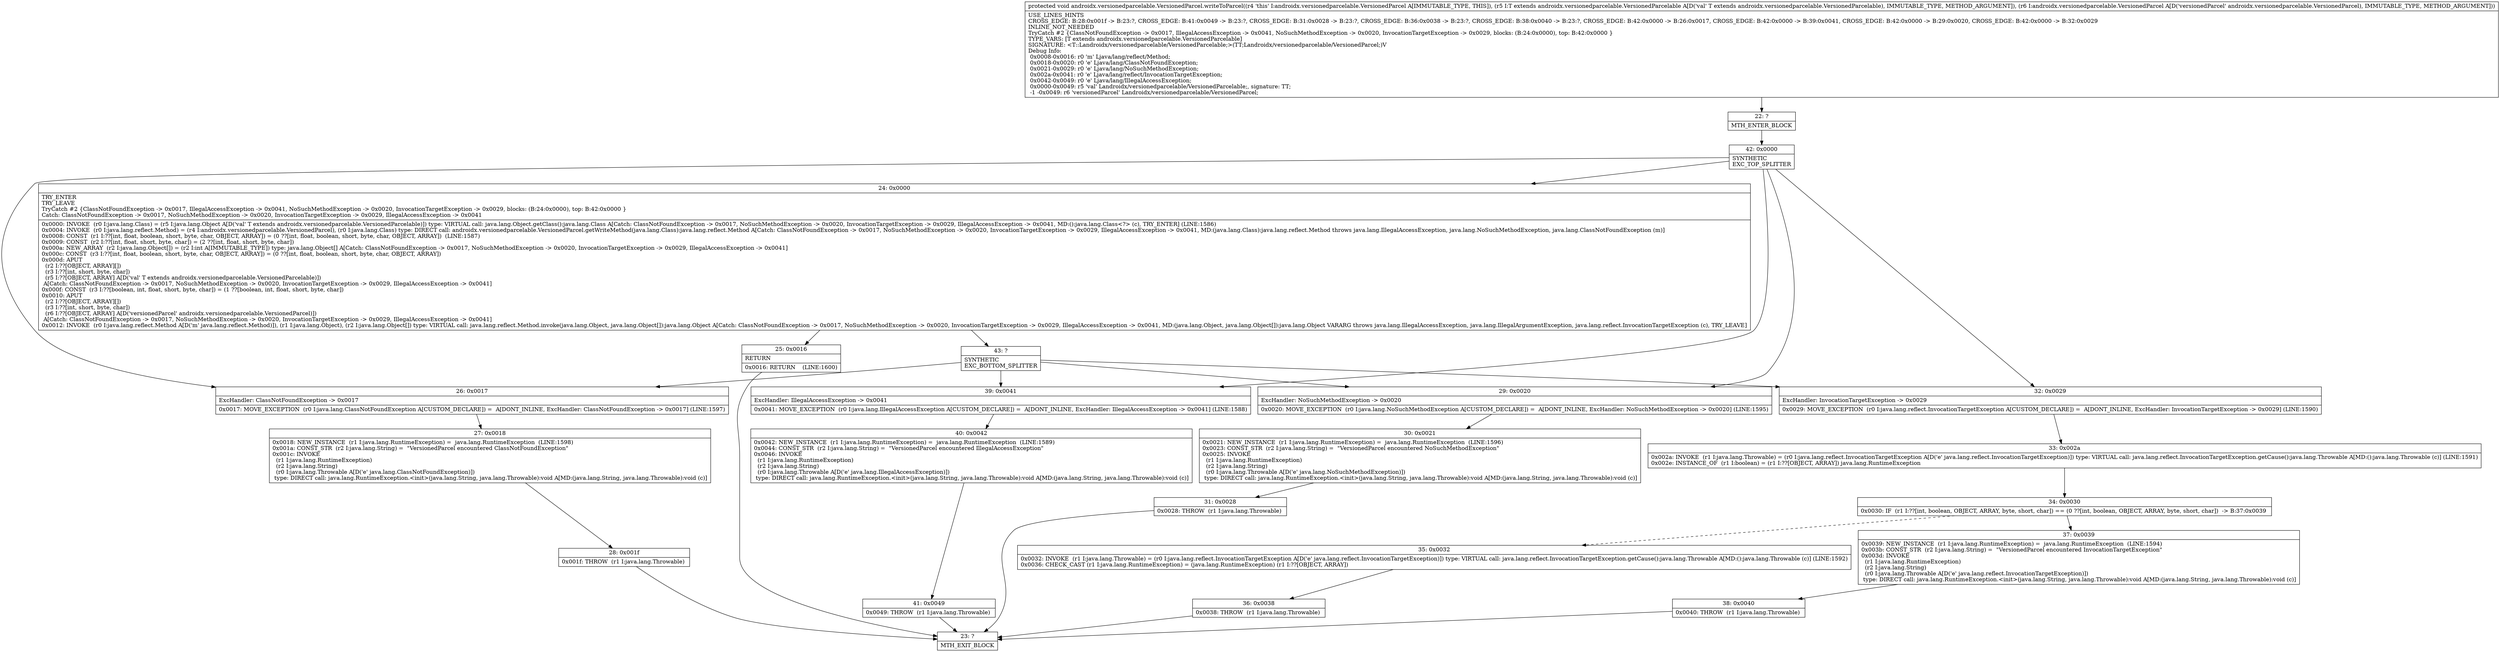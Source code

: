 digraph "CFG forandroidx.versionedparcelable.VersionedParcel.writeToParcel(Landroidx\/versionedparcelable\/VersionedParcelable;Landroidx\/versionedparcelable\/VersionedParcel;)V" {
Node_22 [shape=record,label="{22\:\ ?|MTH_ENTER_BLOCK\l}"];
Node_42 [shape=record,label="{42\:\ 0x0000|SYNTHETIC\lEXC_TOP_SPLITTER\l}"];
Node_24 [shape=record,label="{24\:\ 0x0000|TRY_ENTER\lTRY_LEAVE\lTryCatch #2 \{ClassNotFoundException \-\> 0x0017, IllegalAccessException \-\> 0x0041, NoSuchMethodException \-\> 0x0020, InvocationTargetException \-\> 0x0029, blocks: (B:24:0x0000), top: B:42:0x0000 \}\lCatch: ClassNotFoundException \-\> 0x0017, NoSuchMethodException \-\> 0x0020, InvocationTargetException \-\> 0x0029, IllegalAccessException \-\> 0x0041\l|0x0000: INVOKE  (r0 I:java.lang.Class) = (r5 I:java.lang.Object A[D('val' T extends androidx.versionedparcelable.VersionedParcelable)]) type: VIRTUAL call: java.lang.Object.getClass():java.lang.Class A[Catch: ClassNotFoundException \-\> 0x0017, NoSuchMethodException \-\> 0x0020, InvocationTargetException \-\> 0x0029, IllegalAccessException \-\> 0x0041, MD:():java.lang.Class\<?\> (c), TRY_ENTER] (LINE:1586)\l0x0004: INVOKE  (r0 I:java.lang.reflect.Method) = (r4 I:androidx.versionedparcelable.VersionedParcel), (r0 I:java.lang.Class) type: DIRECT call: androidx.versionedparcelable.VersionedParcel.getWriteMethod(java.lang.Class):java.lang.reflect.Method A[Catch: ClassNotFoundException \-\> 0x0017, NoSuchMethodException \-\> 0x0020, InvocationTargetException \-\> 0x0029, IllegalAccessException \-\> 0x0041, MD:(java.lang.Class):java.lang.reflect.Method throws java.lang.IllegalAccessException, java.lang.NoSuchMethodException, java.lang.ClassNotFoundException (m)]\l0x0008: CONST  (r1 I:??[int, float, boolean, short, byte, char, OBJECT, ARRAY]) = (0 ??[int, float, boolean, short, byte, char, OBJECT, ARRAY])  (LINE:1587)\l0x0009: CONST  (r2 I:??[int, float, short, byte, char]) = (2 ??[int, float, short, byte, char]) \l0x000a: NEW_ARRAY  (r2 I:java.lang.Object[]) = (r2 I:int A[IMMUTABLE_TYPE]) type: java.lang.Object[] A[Catch: ClassNotFoundException \-\> 0x0017, NoSuchMethodException \-\> 0x0020, InvocationTargetException \-\> 0x0029, IllegalAccessException \-\> 0x0041]\l0x000c: CONST  (r3 I:??[int, float, boolean, short, byte, char, OBJECT, ARRAY]) = (0 ??[int, float, boolean, short, byte, char, OBJECT, ARRAY]) \l0x000d: APUT  \l  (r2 I:??[OBJECT, ARRAY][])\l  (r3 I:??[int, short, byte, char])\l  (r5 I:??[OBJECT, ARRAY] A[D('val' T extends androidx.versionedparcelable.VersionedParcelable)])\l A[Catch: ClassNotFoundException \-\> 0x0017, NoSuchMethodException \-\> 0x0020, InvocationTargetException \-\> 0x0029, IllegalAccessException \-\> 0x0041]\l0x000f: CONST  (r3 I:??[boolean, int, float, short, byte, char]) = (1 ??[boolean, int, float, short, byte, char]) \l0x0010: APUT  \l  (r2 I:??[OBJECT, ARRAY][])\l  (r3 I:??[int, short, byte, char])\l  (r6 I:??[OBJECT, ARRAY] A[D('versionedParcel' androidx.versionedparcelable.VersionedParcel)])\l A[Catch: ClassNotFoundException \-\> 0x0017, NoSuchMethodException \-\> 0x0020, InvocationTargetException \-\> 0x0029, IllegalAccessException \-\> 0x0041]\l0x0012: INVOKE  (r0 I:java.lang.reflect.Method A[D('m' java.lang.reflect.Method)]), (r1 I:java.lang.Object), (r2 I:java.lang.Object[]) type: VIRTUAL call: java.lang.reflect.Method.invoke(java.lang.Object, java.lang.Object[]):java.lang.Object A[Catch: ClassNotFoundException \-\> 0x0017, NoSuchMethodException \-\> 0x0020, InvocationTargetException \-\> 0x0029, IllegalAccessException \-\> 0x0041, MD:(java.lang.Object, java.lang.Object[]):java.lang.Object VARARG throws java.lang.IllegalAccessException, java.lang.IllegalArgumentException, java.lang.reflect.InvocationTargetException (c), TRY_LEAVE]\l}"];
Node_25 [shape=record,label="{25\:\ 0x0016|RETURN\l|0x0016: RETURN    (LINE:1600)\l}"];
Node_23 [shape=record,label="{23\:\ ?|MTH_EXIT_BLOCK\l}"];
Node_43 [shape=record,label="{43\:\ ?|SYNTHETIC\lEXC_BOTTOM_SPLITTER\l}"];
Node_26 [shape=record,label="{26\:\ 0x0017|ExcHandler: ClassNotFoundException \-\> 0x0017\l|0x0017: MOVE_EXCEPTION  (r0 I:java.lang.ClassNotFoundException A[CUSTOM_DECLARE]) =  A[DONT_INLINE, ExcHandler: ClassNotFoundException \-\> 0x0017] (LINE:1597)\l}"];
Node_27 [shape=record,label="{27\:\ 0x0018|0x0018: NEW_INSTANCE  (r1 I:java.lang.RuntimeException) =  java.lang.RuntimeException  (LINE:1598)\l0x001a: CONST_STR  (r2 I:java.lang.String) =  \"VersionedParcel encountered ClassNotFoundException\" \l0x001c: INVOKE  \l  (r1 I:java.lang.RuntimeException)\l  (r2 I:java.lang.String)\l  (r0 I:java.lang.Throwable A[D('e' java.lang.ClassNotFoundException)])\l type: DIRECT call: java.lang.RuntimeException.\<init\>(java.lang.String, java.lang.Throwable):void A[MD:(java.lang.String, java.lang.Throwable):void (c)]\l}"];
Node_28 [shape=record,label="{28\:\ 0x001f|0x001f: THROW  (r1 I:java.lang.Throwable) \l}"];
Node_39 [shape=record,label="{39\:\ 0x0041|ExcHandler: IllegalAccessException \-\> 0x0041\l|0x0041: MOVE_EXCEPTION  (r0 I:java.lang.IllegalAccessException A[CUSTOM_DECLARE]) =  A[DONT_INLINE, ExcHandler: IllegalAccessException \-\> 0x0041] (LINE:1588)\l}"];
Node_40 [shape=record,label="{40\:\ 0x0042|0x0042: NEW_INSTANCE  (r1 I:java.lang.RuntimeException) =  java.lang.RuntimeException  (LINE:1589)\l0x0044: CONST_STR  (r2 I:java.lang.String) =  \"VersionedParcel encountered IllegalAccessException\" \l0x0046: INVOKE  \l  (r1 I:java.lang.RuntimeException)\l  (r2 I:java.lang.String)\l  (r0 I:java.lang.Throwable A[D('e' java.lang.IllegalAccessException)])\l type: DIRECT call: java.lang.RuntimeException.\<init\>(java.lang.String, java.lang.Throwable):void A[MD:(java.lang.String, java.lang.Throwable):void (c)]\l}"];
Node_41 [shape=record,label="{41\:\ 0x0049|0x0049: THROW  (r1 I:java.lang.Throwable) \l}"];
Node_29 [shape=record,label="{29\:\ 0x0020|ExcHandler: NoSuchMethodException \-\> 0x0020\l|0x0020: MOVE_EXCEPTION  (r0 I:java.lang.NoSuchMethodException A[CUSTOM_DECLARE]) =  A[DONT_INLINE, ExcHandler: NoSuchMethodException \-\> 0x0020] (LINE:1595)\l}"];
Node_30 [shape=record,label="{30\:\ 0x0021|0x0021: NEW_INSTANCE  (r1 I:java.lang.RuntimeException) =  java.lang.RuntimeException  (LINE:1596)\l0x0023: CONST_STR  (r2 I:java.lang.String) =  \"VersionedParcel encountered NoSuchMethodException\" \l0x0025: INVOKE  \l  (r1 I:java.lang.RuntimeException)\l  (r2 I:java.lang.String)\l  (r0 I:java.lang.Throwable A[D('e' java.lang.NoSuchMethodException)])\l type: DIRECT call: java.lang.RuntimeException.\<init\>(java.lang.String, java.lang.Throwable):void A[MD:(java.lang.String, java.lang.Throwable):void (c)]\l}"];
Node_31 [shape=record,label="{31\:\ 0x0028|0x0028: THROW  (r1 I:java.lang.Throwable) \l}"];
Node_32 [shape=record,label="{32\:\ 0x0029|ExcHandler: InvocationTargetException \-\> 0x0029\l|0x0029: MOVE_EXCEPTION  (r0 I:java.lang.reflect.InvocationTargetException A[CUSTOM_DECLARE]) =  A[DONT_INLINE, ExcHandler: InvocationTargetException \-\> 0x0029] (LINE:1590)\l}"];
Node_33 [shape=record,label="{33\:\ 0x002a|0x002a: INVOKE  (r1 I:java.lang.Throwable) = (r0 I:java.lang.reflect.InvocationTargetException A[D('e' java.lang.reflect.InvocationTargetException)]) type: VIRTUAL call: java.lang.reflect.InvocationTargetException.getCause():java.lang.Throwable A[MD:():java.lang.Throwable (c)] (LINE:1591)\l0x002e: INSTANCE_OF  (r1 I:boolean) = (r1 I:??[OBJECT, ARRAY]) java.lang.RuntimeException \l}"];
Node_34 [shape=record,label="{34\:\ 0x0030|0x0030: IF  (r1 I:??[int, boolean, OBJECT, ARRAY, byte, short, char]) == (0 ??[int, boolean, OBJECT, ARRAY, byte, short, char])  \-\> B:37:0x0039 \l}"];
Node_35 [shape=record,label="{35\:\ 0x0032|0x0032: INVOKE  (r1 I:java.lang.Throwable) = (r0 I:java.lang.reflect.InvocationTargetException A[D('e' java.lang.reflect.InvocationTargetException)]) type: VIRTUAL call: java.lang.reflect.InvocationTargetException.getCause():java.lang.Throwable A[MD:():java.lang.Throwable (c)] (LINE:1592)\l0x0036: CHECK_CAST (r1 I:java.lang.RuntimeException) = (java.lang.RuntimeException) (r1 I:??[OBJECT, ARRAY]) \l}"];
Node_36 [shape=record,label="{36\:\ 0x0038|0x0038: THROW  (r1 I:java.lang.Throwable) \l}"];
Node_37 [shape=record,label="{37\:\ 0x0039|0x0039: NEW_INSTANCE  (r1 I:java.lang.RuntimeException) =  java.lang.RuntimeException  (LINE:1594)\l0x003b: CONST_STR  (r2 I:java.lang.String) =  \"VersionedParcel encountered InvocationTargetException\" \l0x003d: INVOKE  \l  (r1 I:java.lang.RuntimeException)\l  (r2 I:java.lang.String)\l  (r0 I:java.lang.Throwable A[D('e' java.lang.reflect.InvocationTargetException)])\l type: DIRECT call: java.lang.RuntimeException.\<init\>(java.lang.String, java.lang.Throwable):void A[MD:(java.lang.String, java.lang.Throwable):void (c)]\l}"];
Node_38 [shape=record,label="{38\:\ 0x0040|0x0040: THROW  (r1 I:java.lang.Throwable) \l}"];
MethodNode[shape=record,label="{protected void androidx.versionedparcelable.VersionedParcel.writeToParcel((r4 'this' I:androidx.versionedparcelable.VersionedParcel A[IMMUTABLE_TYPE, THIS]), (r5 I:T extends androidx.versionedparcelable.VersionedParcelable A[D('val' T extends androidx.versionedparcelable.VersionedParcelable), IMMUTABLE_TYPE, METHOD_ARGUMENT]), (r6 I:androidx.versionedparcelable.VersionedParcel A[D('versionedParcel' androidx.versionedparcelable.VersionedParcel), IMMUTABLE_TYPE, METHOD_ARGUMENT]))  | USE_LINES_HINTS\lCROSS_EDGE: B:28:0x001f \-\> B:23:?, CROSS_EDGE: B:41:0x0049 \-\> B:23:?, CROSS_EDGE: B:31:0x0028 \-\> B:23:?, CROSS_EDGE: B:36:0x0038 \-\> B:23:?, CROSS_EDGE: B:38:0x0040 \-\> B:23:?, CROSS_EDGE: B:42:0x0000 \-\> B:26:0x0017, CROSS_EDGE: B:42:0x0000 \-\> B:39:0x0041, CROSS_EDGE: B:42:0x0000 \-\> B:29:0x0020, CROSS_EDGE: B:42:0x0000 \-\> B:32:0x0029\lINLINE_NOT_NEEDED\lTryCatch #2 \{ClassNotFoundException \-\> 0x0017, IllegalAccessException \-\> 0x0041, NoSuchMethodException \-\> 0x0020, InvocationTargetException \-\> 0x0029, blocks: (B:24:0x0000), top: B:42:0x0000 \}\lTYPE_VARS: [T extends androidx.versionedparcelable.VersionedParcelable]\lSIGNATURE: \<T::Landroidx\/versionedparcelable\/VersionedParcelable;\>(TT;Landroidx\/versionedparcelable\/VersionedParcel;)V\lDebug Info:\l  0x0008\-0x0016: r0 'm' Ljava\/lang\/reflect\/Method;\l  0x0018\-0x0020: r0 'e' Ljava\/lang\/ClassNotFoundException;\l  0x0021\-0x0029: r0 'e' Ljava\/lang\/NoSuchMethodException;\l  0x002a\-0x0041: r0 'e' Ljava\/lang\/reflect\/InvocationTargetException;\l  0x0042\-0x0049: r0 'e' Ljava\/lang\/IllegalAccessException;\l  0x0000\-0x0049: r5 'val' Landroidx\/versionedparcelable\/VersionedParcelable;, signature: TT;\l  \-1 \-0x0049: r6 'versionedParcel' Landroidx\/versionedparcelable\/VersionedParcel;\l}"];
MethodNode -> Node_22;Node_22 -> Node_42;
Node_42 -> Node_24;
Node_42 -> Node_26;
Node_42 -> Node_39;
Node_42 -> Node_29;
Node_42 -> Node_32;
Node_24 -> Node_25;
Node_24 -> Node_43;
Node_25 -> Node_23;
Node_43 -> Node_26;
Node_43 -> Node_39;
Node_43 -> Node_29;
Node_43 -> Node_32;
Node_26 -> Node_27;
Node_27 -> Node_28;
Node_28 -> Node_23;
Node_39 -> Node_40;
Node_40 -> Node_41;
Node_41 -> Node_23;
Node_29 -> Node_30;
Node_30 -> Node_31;
Node_31 -> Node_23;
Node_32 -> Node_33;
Node_33 -> Node_34;
Node_34 -> Node_35[style=dashed];
Node_34 -> Node_37;
Node_35 -> Node_36;
Node_36 -> Node_23;
Node_37 -> Node_38;
Node_38 -> Node_23;
}

